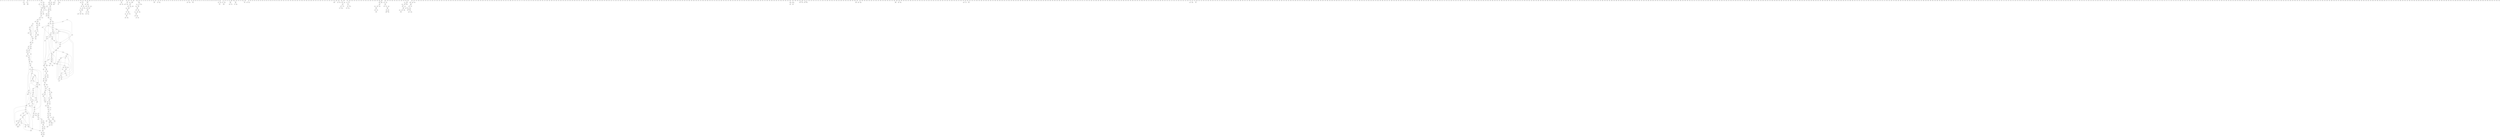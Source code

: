 digraph adj {
graph [k=25]
edge [d=-24]
"0+" [l=494 C=2125]
"0-" [l=494 C=2125]
"1+" [l=53 C=129]
"1-" [l=53 C=129]
"3+" [l=232 C=1201]
"3-" [l=232 C=1201]
"4+" [l=106 C=331]
"4-" [l=106 C=331]
"5+" [l=152 C=656]
"5-" [l=152 C=656]
"6+" [l=598 C=2831]
"6-" [l=598 C=2831]
"7+" [l=27 C=31]
"7-" [l=27 C=31]
"8+" [l=418 C=2431]
"8-" [l=418 C=2431]
"9+" [l=311 C=1298]
"9-" [l=311 C=1298]
"10+" [l=79 C=239]
"10-" [l=79 C=239]
"14+" [l=54 C=116]
"14-" [l=54 C=116]
"17+" [l=261 C=1224]
"17-" [l=261 C=1224]
"18+" [l=249 C=1269]
"18-" [l=249 C=1269]
"19+" [l=456 C=2093]
"19-" [l=456 C=2093]
"20+" [l=199 C=759]
"20-" [l=199 C=759]
"21+" [l=604 C=3042]
"21-" [l=604 C=3042]
"22+" [l=31 C=436]
"22-" [l=31 C=436]
"23+" [l=172 C=756]
"23-" [l=172 C=756]
"24+" [l=41 C=121]
"24-" [l=41 C=121]
"26+" [l=147 C=558]
"26-" [l=147 C=558]
"27+" [l=88 C=333]
"27-" [l=88 C=333]
"28+" [l=88 C=402]
"28-" [l=88 C=402]
"29+" [l=422 C=2154]
"29-" [l=422 C=2154]
"30+" [l=49 C=92]
"30-" [l=49 C=92]
"31+" [l=73 C=259]
"31-" [l=73 C=259]
"32+" [l=231 C=977]
"32-" [l=231 C=977]
"33+" [l=404 C=1863]
"33-" [l=404 C=1863]
"34+" [l=42 C=1011]
"34-" [l=42 C=1011]
"35+" [l=210 C=984]
"35-" [l=210 C=984]
"36+" [l=378 C=1682]
"36-" [l=378 C=1682]
"37+" [l=226 C=1054]
"37-" [l=226 C=1054]
"38+" [l=28 C=28]
"38-" [l=28 C=28]
"39+" [l=105 C=503]
"39-" [l=105 C=503]
"40+" [l=45 C=267]
"40-" [l=45 C=267]
"41+" [l=423 C=2204]
"41-" [l=423 C=2204]
"42+" [l=293 C=907]
"42-" [l=293 C=907]
"43+" [l=175 C=746]
"43-" [l=175 C=746]
"44+" [l=159 C=627]
"44-" [l=159 C=627]
"45+" [l=794 C=3661]
"45-" [l=794 C=3661]
"46+" [l=162 C=563]
"46-" [l=162 C=563]
"47+" [l=1436 C=7491]
"47-" [l=1436 C=7491]
"48+" [l=98 C=440]
"48-" [l=98 C=440]
"49+" [l=71 C=251]
"49-" [l=71 C=251]
"50+" [l=96 C=333]
"50-" [l=96 C=333]
"51+" [l=906 C=4511]
"51-" [l=906 C=4511]
"53+" [l=294 C=1470]
"53-" [l=294 C=1470]
"54+" [l=465 C=2288]
"54-" [l=465 C=2288]
"56+" [l=109 C=605]
"56-" [l=109 C=605]
"57+" [l=43 C=161]
"57-" [l=43 C=161]
"59+" [l=36 C=178]
"59-" [l=36 C=178]
"60+" [l=133 C=654]
"60-" [l=133 C=654]
"61+" [l=69 C=146]
"61-" [l=69 C=146]
"62+" [l=515 C=2554]
"62-" [l=515 C=2554]
"63+" [l=125 C=463]
"63-" [l=125 C=463]
"64+" [l=171 C=745]
"64-" [l=171 C=745]
"67+" [l=60 C=278]
"67-" [l=60 C=278]
"68+" [l=117 C=249]
"68-" [l=117 C=249]
"69+" [l=77 C=454]
"69-" [l=77 C=454]
"70+" [l=99 C=779]
"70-" [l=99 C=779]
"73+" [l=335 C=1536]
"73-" [l=335 C=1536]
"74+" [l=334 C=1567]
"74-" [l=334 C=1567]
"76+" [l=49 C=170]
"76-" [l=49 C=170]
"77+" [l=26 C=192]
"77-" [l=26 C=192]
"78+" [l=73 C=225]
"78-" [l=73 C=225]
"79+" [l=298 C=1188]
"79-" [l=298 C=1188]
"80+" [l=215 C=1182]
"80-" [l=215 C=1182]
"81+" [l=62 C=316]
"81-" [l=62 C=316]
"84+" [l=260 C=1319]
"84-" [l=260 C=1319]
"85+" [l=94 C=815]
"85-" [l=94 C=815]
"86+" [l=681 C=3038]
"86-" [l=681 C=3038]
"89+" [l=202 C=1008]
"89-" [l=202 C=1008]
"90+" [l=313 C=1410]
"90-" [l=313 C=1410]
"91+" [l=46 C=116]
"91-" [l=46 C=116]
"94+" [l=40 C=582]
"94-" [l=40 C=582]
"95+" [l=97 C=397]
"95-" [l=97 C=397]
"96+" [l=46 C=160]
"96-" [l=46 C=160]
"98+" [l=242 C=782]
"98-" [l=242 C=782]
"99+" [l=651 C=3520]
"99-" [l=651 C=3520]
"100+" [l=144 C=553]
"100-" [l=144 C=553]
"101+" [l=232 C=1354]
"101-" [l=232 C=1354]
"102+" [l=1512 C=7252]
"102-" [l=1512 C=7252]
"103+" [l=382 C=2215]
"103-" [l=382 C=2215]
"104+" [l=452 C=2424]
"104-" [l=452 C=2424]
"106+" [l=70 C=205]
"106-" [l=70 C=205]
"108+" [l=441 C=1710]
"108-" [l=441 C=1710]
"109+" [l=193 C=731]
"109-" [l=193 C=731]
"110+" [l=691 C=3176]
"110-" [l=691 C=3176]
"111+" [l=43 C=278]
"111-" [l=43 C=278]
"112+" [l=126 C=1428]
"112-" [l=126 C=1428]
"113+" [l=235 C=830]
"113-" [l=235 C=830]
"114+" [l=297 C=1290]
"114-" [l=297 C=1290]
"115+" [l=404 C=1581]
"115-" [l=404 C=1581]
"116+" [l=131 C=650]
"116-" [l=131 C=650]
"117+" [l=174 C=909]
"117-" [l=174 C=909]
"118+" [l=119 C=606]
"118-" [l=119 C=606]
"121+" [l=858 C=4375]
"121-" [l=858 C=4375]
"122+" [l=695 C=3163]
"122-" [l=695 C=3163]
"123+" [l=77 C=147]
"123-" [l=77 C=147]
"124+" [l=171 C=625]
"124-" [l=171 C=625]
"125+" [l=102 C=739]
"125-" [l=102 C=739]
"126+" [l=132 C=552]
"126-" [l=132 C=552]
"127+" [l=75 C=259]
"127-" [l=75 C=259]
"128+" [l=102 C=542]
"128-" [l=102 C=542]
"129+" [l=521 C=2720]
"129-" [l=521 C=2720]
"130+" [l=62 C=204]
"130-" [l=62 C=204]
"131+" [l=341 C=1655]
"131-" [l=341 C=1655]
"132+" [l=118 C=463]
"132-" [l=118 C=463]
"134+" [l=451 C=2119]
"134-" [l=451 C=2119]
"135+" [l=442 C=3285]
"135-" [l=442 C=3285]
"137+" [l=334 C=1381]
"137-" [l=334 C=1381]
"138+" [l=348 C=1737]
"138-" [l=348 C=1737]
"140+" [l=70 C=195]
"140-" [l=70 C=195]
"141+" [l=407 C=2085]
"141-" [l=407 C=2085]
"142+" [l=702 C=2756]
"142-" [l=702 C=2756]
"143+" [l=267 C=1150]
"143-" [l=267 C=1150]
"144+" [l=113 C=370]
"144-" [l=113 C=370]
"145+" [l=309 C=1809]
"145-" [l=309 C=1809]
"146+" [l=55 C=103]
"146-" [l=55 C=103]
"148+" [l=494 C=2214]
"148-" [l=494 C=2214]
"149+" [l=59 C=128]
"149-" [l=59 C=128]
"150+" [l=129 C=547]
"150-" [l=129 C=547]
"155+" [l=845 C=3874]
"155-" [l=845 C=3874]
"156+" [l=282 C=1299]
"156-" [l=282 C=1299]
"157+" [l=72 C=193]
"157-" [l=72 C=193]
"158+" [l=40 C=183]
"158-" [l=40 C=183]
"159+" [l=318 C=1318]
"159-" [l=318 C=1318]
"160+" [l=460 C=2275]
"160-" [l=460 C=2275]
"161+" [l=183 C=902]
"161-" [l=183 C=902]
"162+" [l=436 C=1950]
"162-" [l=436 C=1950]
"163+" [l=65 C=169]
"163-" [l=65 C=169]
"164+" [l=78 C=181]
"164-" [l=78 C=181]
"165+" [l=49 C=57]
"165-" [l=49 C=57]
"166+" [l=39 C=161]
"166-" [l=39 C=161]
"167+" [l=178 C=612]
"167-" [l=178 C=612]
"168+" [l=116 C=412]
"168-" [l=116 C=412]
"173+" [l=553 C=2517]
"173-" [l=553 C=2517]
"177+" [l=663 C=3248]
"177-" [l=663 C=3248]
"178+" [l=84 C=260]
"178-" [l=84 C=260]
"179+" [l=70 C=213]
"179-" [l=70 C=213]
"180+" [l=53 C=131]
"180-" [l=53 C=131]
"181+" [l=60 C=261]
"181-" [l=60 C=261]
"182+" [l=405 C=1724]
"182-" [l=405 C=1724]
"183+" [l=74 C=134]
"183-" [l=74 C=134]
"184+" [l=50 C=124]
"184-" [l=50 C=124]
"185+" [l=1919 C=10785]
"185-" [l=1919 C=10785]
"186+" [l=37 C=300]
"186-" [l=37 C=300]
"187+" [l=2214 C=11261]
"187-" [l=2214 C=11261]
"188+" [l=359 C=1565]
"188-" [l=359 C=1565]
"190+" [l=428 C=1931]
"190-" [l=428 C=1931]
"192+" [l=445 C=2033]
"192-" [l=445 C=2033]
"193+" [l=96 C=204]
"193-" [l=96 C=204]
"194+" [l=457 C=1912]
"194-" [l=457 C=1912]
"195+" [l=535 C=2531]
"195-" [l=535 C=2531]
"196+" [l=292 C=1160]
"196-" [l=292 C=1160]
"197+" [l=415 C=1998]
"197-" [l=415 C=1998]
"198+" [l=195 C=601]
"198-" [l=195 C=601]
"199+" [l=121 C=490]
"199-" [l=121 C=490]
"200+" [l=102 C=364]
"200-" [l=102 C=364]
"202+" [l=56 C=151]
"202-" [l=56 C=151]
"203+" [l=137 C=623]
"203-" [l=137 C=623]
"204+" [l=324 C=1633]
"204-" [l=324 C=1633]
"205+" [l=87 C=274]
"205-" [l=87 C=274]
"206+" [l=49 C=285]
"206-" [l=49 C=285]
"208+" [l=113 C=535]
"208-" [l=113 C=535]
"209+" [l=83 C=295]
"209-" [l=83 C=295]
"210+" [l=29 C=118]
"210-" [l=29 C=118]
"211+" [l=92 C=290]
"211-" [l=92 C=290]
"213+" [l=426 C=1849]
"213-" [l=426 C=1849]
"214+" [l=118 C=328]
"214-" [l=118 C=328]
"215+" [l=103 C=273]
"215-" [l=103 C=273]
"216+" [l=388 C=1902]
"216-" [l=388 C=1902]
"217+" [l=111 C=485]
"217-" [l=111 C=485]
"218+" [l=298 C=1308]
"218-" [l=298 C=1308]
"220+" [l=740 C=4482]
"220-" [l=740 C=4482]
"221+" [l=395 C=1633]
"221-" [l=395 C=1633]
"222+" [l=208 C=795]
"222-" [l=208 C=795]
"223+" [l=300 C=1557]
"223-" [l=300 C=1557]
"224+" [l=193 C=903]
"224-" [l=193 C=903]
"225+" [l=159 C=476]
"225-" [l=159 C=476]
"226+" [l=53 C=155]
"226-" [l=53 C=155]
"228+" [l=199 C=761]
"228-" [l=199 C=761]
"229+" [l=174 C=958]
"229-" [l=174 C=958]
"230+" [l=322 C=1849]
"230-" [l=322 C=1849]
"232+" [l=305 C=1477]
"232-" [l=305 C=1477]
"233+" [l=51 C=114]
"233-" [l=51 C=114]
"234+" [l=39 C=119]
"234-" [l=39 C=119]
"235+" [l=150 C=507]
"235-" [l=150 C=507]
"236+" [l=407 C=1617]
"236-" [l=407 C=1617]
"237+" [l=403 C=1891]
"237-" [l=403 C=1891]
"238+" [l=260 C=1230]
"238-" [l=260 C=1230]
"239+" [l=219 C=949]
"239-" [l=219 C=949]
"241+" [l=54 C=93]
"241-" [l=54 C=93]
"242+" [l=204 C=1119]
"242-" [l=204 C=1119]
"243+" [l=128 C=510]
"243-" [l=128 C=510]
"244+" [l=300 C=1438]
"244-" [l=300 C=1438]
"245+" [l=76 C=166]
"245-" [l=76 C=166]
"246+" [l=32 C=101]
"246-" [l=32 C=101]
"248+" [l=47 C=377]
"248-" [l=47 C=377]
"249+" [l=423 C=1626]
"249-" [l=423 C=1626]
"250+" [l=58 C=357]
"250-" [l=58 C=357]
"251+" [l=70 C=198]
"251-" [l=70 C=198]
"252+" [l=446 C=2210]
"252-" [l=446 C=2210]
"253+" [l=255 C=1006]
"253-" [l=255 C=1006]
"254+" [l=1516 C=7994]
"254-" [l=1516 C=7994]
"255+" [l=49 C=156]
"255-" [l=49 C=156]
"256+" [l=163 C=693]
"256-" [l=163 C=693]
"257+" [l=163 C=537]
"257-" [l=163 C=537]
"259+" [l=1111 C=5486]
"259-" [l=1111 C=5486]
"260+" [l=166 C=748]
"260-" [l=166 C=748]
"261+" [l=151 C=658]
"261-" [l=151 C=658]
"262+" [l=204 C=991]
"262-" [l=204 C=991]
"263+" [l=230 C=1052]
"263-" [l=230 C=1052]
"264+" [l=72 C=242]
"264-" [l=72 C=242]
"265+" [l=44 C=59]
"265-" [l=44 C=59]
"267+" [l=112 C=400]
"267-" [l=112 C=400]
"268+" [l=315 C=1758]
"268-" [l=315 C=1758]
"269+" [l=83 C=208]
"269-" [l=83 C=208]
"270+" [l=125 C=374]
"270-" [l=125 C=374]
"271+" [l=219 C=930]
"271-" [l=219 C=930]
"272+" [l=88 C=570]
"272-" [l=88 C=570]
"273+" [l=142 C=642]
"273-" [l=142 C=642]
"274+" [l=189 C=690]
"274-" [l=189 C=690]
"275+" [l=62 C=164]
"275-" [l=62 C=164]
"276+" [l=114 C=414]
"276-" [l=114 C=414]
"277+" [l=244 C=1360]
"277-" [l=244 C=1360]
"278+" [l=95 C=270]
"278-" [l=95 C=270]
"279+" [l=55 C=79]
"279-" [l=55 C=79]
"280+" [l=169 C=784]
"280-" [l=169 C=784]
"281+" [l=493 C=2223]
"281-" [l=493 C=2223]
"282+" [l=444 C=2342]
"282-" [l=444 C=2342]
"283+" [l=302 C=1220]
"283-" [l=302 C=1220]
"284+" [l=827 C=4648]
"284-" [l=827 C=4648]
"285+" [l=435 C=1830]
"285-" [l=435 C=1830]
"286+" [l=50 C=700]
"286-" [l=50 C=700]
"288+" [l=54 C=120]
"288-" [l=54 C=120]
"289+" [l=71 C=157]
"289-" [l=71 C=157]
"290+" [l=305 C=1275]
"290-" [l=305 C=1275]
"291+" [l=70 C=264]
"291-" [l=70 C=264]
"292+" [l=218 C=1165]
"292-" [l=218 C=1165]
"293+" [l=37 C=176]
"293-" [l=37 C=176]
"294+" [l=112 C=501]
"294-" [l=112 C=501]
"295+" [l=51 C=179]
"295-" [l=51 C=179]
"296+" [l=393 C=1502]
"296-" [l=393 C=1502]
"297+" [l=68 C=156]
"297-" [l=68 C=156]
"298+" [l=281 C=1186]
"298-" [l=281 C=1186]
"299+" [l=133 C=346]
"299-" [l=133 C=346]
"300+" [l=49 C=154]
"300-" [l=49 C=154]
"301+" [l=428 C=2046]
"301-" [l=428 C=2046]
"302+" [l=999 C=5187]
"302-" [l=999 C=5187]
"303+" [l=49 C=70]
"303-" [l=49 C=70]
"304+" [l=169 C=551]
"304-" [l=169 C=551]
"307+" [l=71 C=214]
"307-" [l=71 C=214]
"308+" [l=323 C=1357]
"308-" [l=323 C=1357]
"309+" [l=27 C=60]
"309-" [l=27 C=60]
"310+" [l=122 C=449]
"310-" [l=122 C=449]
"311+" [l=42 C=744]
"311-" [l=42 C=744]
"312+" [l=471 C=2715]
"312-" [l=471 C=2715]
"313+" [l=224 C=935]
"313-" [l=224 C=935]
"314+" [l=84 C=230]
"314-" [l=84 C=230]
"315+" [l=385 C=1828]
"315-" [l=385 C=1828]
"316+" [l=633 C=3385]
"316-" [l=633 C=3385]
"317+" [l=81 C=303]
"317-" [l=81 C=303]
"319+" [l=112 C=288]
"319-" [l=112 C=288]
"320+" [l=414 C=1998]
"320-" [l=414 C=1998]
"321+" [l=382 C=1620]
"321-" [l=382 C=1620]
"323+" [l=48 C=130]
"323-" [l=48 C=130]
"324+" [l=816 C=3994]
"324-" [l=816 C=3994]
"325+" [l=65 C=195]
"325-" [l=65 C=195]
"327+" [l=137 C=647]
"327-" [l=137 C=647]
"328+" [l=135 C=527]
"328-" [l=135 C=527]
"329+" [l=143 C=551]
"329-" [l=143 C=551]
"330+" [l=1386 C=7582]
"330-" [l=1386 C=7582]
"331+" [l=87 C=356]
"331-" [l=87 C=356]
"332+" [l=76 C=204]
"332-" [l=76 C=204]
"333+" [l=150 C=814]
"333-" [l=150 C=814]
"335+" [l=362 C=2005]
"335-" [l=362 C=2005]
"337+" [l=49 C=162]
"337-" [l=49 C=162]
"338+" [l=58 C=182]
"338-" [l=58 C=182]
"339+" [l=365 C=1583]
"339-" [l=365 C=1583]
"340+" [l=35 C=112]
"340-" [l=35 C=112]
"341+" [l=159 C=657]
"341-" [l=159 C=657]
"342+" [l=84 C=295]
"342-" [l=84 C=295]
"343+" [l=195 C=599]
"343-" [l=195 C=599]
"344+" [l=51 C=179]
"344-" [l=51 C=179]
"345+" [l=221 C=1145]
"345-" [l=221 C=1145]
"346+" [l=321 C=1356]
"346-" [l=321 C=1356]
"347+" [l=97 C=204]
"347-" [l=97 C=204]
"348+" [l=309 C=1431]
"348-" [l=309 C=1431]
"350+" [l=260 C=1409]
"350-" [l=260 C=1409]
"352+" [l=249 C=1240]
"352-" [l=249 C=1240]
"353+" [l=905 C=4635]
"353-" [l=905 C=4635]
"355+" [l=303 C=1690]
"355-" [l=303 C=1690]
"356+" [l=49 C=101]
"356-" [l=49 C=101]
"357+" [l=56 C=171]
"357-" [l=56 C=171]
"358+" [l=540 C=2321]
"358-" [l=540 C=2321]
"359+" [l=447 C=2158]
"359-" [l=447 C=2158]
"360+" [l=296 C=1092]
"360-" [l=296 C=1092]
"362+" [l=52 C=282]
"362-" [l=52 C=282]
"363+" [l=958 C=4920]
"363-" [l=958 C=4920]
"364+" [l=216 C=946]
"364-" [l=216 C=946]
"366+" [l=25 C=57]
"366-" [l=25 C=57]
"367+" [l=27 C=54]
"367-" [l=27 C=54]
"368+" [l=1486 C=7216]
"368-" [l=1486 C=7216]
"369+" [l=26 C=18]
"369-" [l=26 C=18]
"370+" [l=67 C=384]
"370-" [l=67 C=384]
"371+" [l=60 C=132]
"371-" [l=60 C=132]
"372+" [l=535 C=3010]
"372-" [l=535 C=3010]
"373+" [l=138 C=573]
"373-" [l=138 C=573]
"374+" [l=100 C=441]
"374-" [l=100 C=441]
"375+" [l=215 C=1241]
"375-" [l=215 C=1241]
"376+" [l=53 C=231]
"376-" [l=53 C=231]
"377+" [l=357 C=1272]
"377-" [l=357 C=1272]
"378+" [l=331 C=1481]
"378-" [l=331 C=1481]
"379+" [l=30 C=53]
"379-" [l=30 C=53]
"380+" [l=131 C=547]
"380-" [l=131 C=547]
"381+" [l=226 C=1013]
"381-" [l=226 C=1013]
"382+" [l=237 C=935]
"382-" [l=237 C=935]
"383+" [l=251 C=1354]
"383-" [l=251 C=1354]
"384+" [l=193 C=688]
"384-" [l=193 C=688]
"385+" [l=34 C=293]
"385-" [l=34 C=293]
"387+" [l=55 C=97]
"387-" [l=55 C=97]
"388+" [l=55 C=229]
"388-" [l=55 C=229]
"389+" [l=42 C=481]
"389-" [l=42 C=481]
"390+" [l=81 C=147]
"390-" [l=81 C=147]
"391+" [l=119 C=534]
"391-" [l=119 C=534]
"392+" [l=351 C=1647]
"392-" [l=351 C=1647]
"393+" [l=295 C=1548]
"393-" [l=295 C=1548]
"394+" [l=79 C=311]
"394-" [l=79 C=311]
"395+" [l=183 C=1008]
"395-" [l=183 C=1008]
"396+" [l=27 C=31]
"396-" [l=27 C=31]
"397+" [l=250 C=797]
"397-" [l=250 C=797]
"398+" [l=141 C=934]
"398-" [l=141 C=934]
"399+" [l=612 C=3439]
"399-" [l=612 C=3439]
"400+" [l=92 C=783]
"400-" [l=92 C=783]
"401+" [l=365 C=2154]
"401-" [l=365 C=2154]
"402+" [l=1636 C=8646]
"402-" [l=1636 C=8646]
"403+" [l=25 C=25]
"403-" [l=25 C=25]
"405+" [l=203 C=944]
"405-" [l=203 C=944]
"407+" [l=33 C=195]
"407-" [l=33 C=195]
"408+" [l=64 C=399]
"408-" [l=64 C=399]
"409+" [l=58 C=185]
"409-" [l=58 C=185]
"410+" [l=585 C=2740]
"410-" [l=585 C=2740]
"411+" [l=230 C=1081]
"411-" [l=230 C=1081]
"412+" [l=310 C=1555]
"412-" [l=310 C=1555]
"413+" [l=499 C=2795]
"413-" [l=499 C=2795]
"414+" [l=268 C=1150]
"414-" [l=268 C=1150]
"415+" [l=79 C=348]
"415-" [l=79 C=348]
"416+" [l=292 C=1061]
"416-" [l=292 C=1061]
"417+" [l=120 C=489]
"417-" [l=120 C=489]
"418+" [l=46 C=304]
"418-" [l=46 C=304]
"419+" [l=49 C=291]
"419-" [l=49 C=291]
"420+" [l=82 C=318]
"420-" [l=82 C=318]
"421+" [l=446 C=2377]
"421-" [l=446 C=2377]
"422+" [l=209 C=687]
"422-" [l=209 C=687]
"423+" [l=95 C=420]
"423-" [l=95 C=420]
"424+" [l=380 C=1918]
"424-" [l=380 C=1918]
"425+" [l=123 C=513]
"425-" [l=123 C=513]
"426+" [l=27 C=71]
"426-" [l=27 C=71]
"427+" [l=301 C=1243]
"427-" [l=301 C=1243]
"428+" [l=529 C=2382]
"428-" [l=529 C=2382]
"429+" [l=301 C=1505]
"429-" [l=301 C=1505]
"430+" [l=41 C=218]
"430-" [l=41 C=218]
"431+" [l=58 C=183]
"431-" [l=58 C=183]
"432+" [l=189 C=936]
"432-" [l=189 C=936]
"433+" [l=98 C=318]
"433-" [l=98 C=318]
"434+" [l=456 C=2135]
"434-" [l=456 C=2135]
"435+" [l=180 C=895]
"435-" [l=180 C=895]
"436+" [l=217 C=882]
"436-" [l=217 C=882]
"437+" [l=1291 C=7139]
"437-" [l=1291 C=7139]
"438+" [l=221 C=1021]
"438-" [l=221 C=1021]
"439+" [l=55 C=171]
"439-" [l=55 C=171]
"440+" [l=104 C=405]
"440-" [l=104 C=405]
"442+" [l=176 C=1051]
"442-" [l=176 C=1051]
"443+" [l=404 C=2278]
"443-" [l=404 C=2278]
"444+" [l=127 C=563]
"444-" [l=127 C=563]
"445+" [l=1108 C=5559]
"445-" [l=1108 C=5559]
"446+" [l=118 C=567]
"446-" [l=118 C=567]
"448+" [l=51 C=133]
"448-" [l=51 C=133]
"449+" [l=66 C=178]
"449-" [l=66 C=178]
"450+" [l=76 C=234]
"450-" [l=76 C=234]
"451+" [l=35 C=147]
"451-" [l=35 C=147]
"453+" [l=71 C=229]
"453-" [l=71 C=229]
"454+" [l=336 C=1581]
"454-" [l=336 C=1581]
"455+" [l=124 C=362]
"455-" [l=124 C=362]
"456+" [l=904 C=5274]
"456-" [l=904 C=5274]
"457+" [l=113 C=421]
"457-" [l=113 C=421]
"459+" [l=211 C=706]
"459-" [l=211 C=706]
"460+" [l=453 C=2251]
"460-" [l=453 C=2251]
"462+" [l=84 C=299]
"462-" [l=84 C=299]
"463+" [l=802 C=4336]
"463-" [l=802 C=4336]
"464+" [l=84 C=245]
"464-" [l=84 C=245]
"465+" [l=376 C=1658]
"465-" [l=376 C=1658]
"466+" [l=55 C=115]
"466-" [l=55 C=115]
"467+" [l=383 C=1740]
"467-" [l=383 C=1740]
"468+" [l=127 C=435]
"468-" [l=127 C=435]
"469+" [l=280 C=1226]
"469-" [l=280 C=1226]
"470+" [l=66 C=119]
"470-" [l=66 C=119]
"471+" [l=144 C=653]
"471-" [l=144 C=653]
"475+" [l=145 C=594]
"475-" [l=145 C=594]
"477+" [l=105 C=309]
"477-" [l=105 C=309]
"478+" [l=25 C=8]
"478-" [l=25 C=8]
"479+" [l=963 C=5017]
"479-" [l=963 C=5017]
"480+" [l=66 C=154]
"480-" [l=66 C=154]
"481+" [l=170 C=781]
"481-" [l=170 C=781]
"482+" [l=30 C=63]
"482-" [l=30 C=63]
"483+" [l=145 C=598]
"483-" [l=145 C=598]
"484+" [l=306 C=1496]
"484-" [l=306 C=1496]
"485+" [l=221 C=1055]
"485-" [l=221 C=1055]
"486+" [l=1781 C=9183]
"486-" [l=1781 C=9183]
"487+" [l=115 C=351]
"487-" [l=115 C=351]
"488+" [l=59 C=193]
"488-" [l=59 C=193]
"489+" [l=58 C=271]
"489-" [l=58 C=271]
"490+" [l=55 C=109]
"490-" [l=55 C=109]
"491+" [l=49 C=131]
"491-" [l=49 C=131]
"492+" [l=194 C=1100]
"492-" [l=194 C=1100]
"493+" [l=949 C=4615]
"493-" [l=949 C=4615]
"494+" [l=107 C=303]
"494-" [l=107 C=303]
"495+" [l=338 C=1539]
"495-" [l=338 C=1539]
"498+" [l=275 C=1083]
"498-" [l=275 C=1083]
"499+" [l=283 C=1214]
"499-" [l=283 C=1214]
"500+" [l=49 C=143]
"500-" [l=49 C=143]
"501+" [l=69 C=266]
"501-" [l=69 C=266]
"502+" [l=183 C=773]
"502-" [l=183 C=773]
"503+" [l=25 C=8]
"503-" [l=25 C=8]
"504+" [l=374 C=1850]
"504-" [l=374 C=1850]
"505+" [l=227 C=789]
"505-" [l=227 C=789]
"506+" [l=224 C=992]
"506-" [l=224 C=992]
"507+" [l=196 C=1678]
"507-" [l=196 C=1678]
"508+" [l=184 C=1499]
"508-" [l=184 C=1499]
"511+" [l=86 C=285]
"511-" [l=86 C=285]
"512+" [l=242 C=900]
"512-" [l=242 C=900]
"513+" [l=533 C=2892]
"513-" [l=533 C=2892]
"514+" [l=528 C=2497]
"514-" [l=528 C=2497]
"515+" [l=172 C=1203]
"515-" [l=172 C=1203]
"516+" [l=54 C=120]
"516-" [l=54 C=120]
"517+" [l=708 C=3659]
"517-" [l=708 C=3659]
"518+" [l=34 C=199]
"518-" [l=34 C=199]
"519+" [l=423 C=2107]
"519-" [l=423 C=2107]
"520+" [l=46 C=102]
"520-" [l=46 C=102]
"522+" [l=48 C=184]
"522-" [l=48 C=184]
"523+" [l=26 C=115]
"523-" [l=26 C=115]
"524+" [l=304 C=1080]
"524-" [l=304 C=1080]
"525+" [l=363 C=1917]
"525-" [l=363 C=1917]
"526+" [l=75 C=263]
"526-" [l=75 C=263]
"528+" [l=241 C=755]
"528-" [l=241 C=755]
"529+" [l=396 C=1938]
"529-" [l=396 C=1938]
"530+" [l=798 C=3409]
"530-" [l=798 C=3409]
"531+" [l=254 C=1132]
"531-" [l=254 C=1132]
"532+" [l=27 C=20]
"532-" [l=27 C=20]
"533+" [l=283 C=1095]
"533-" [l=283 C=1095]
"534+" [l=247 C=1171]
"534-" [l=247 C=1171]
"535+" [l=171 C=503]
"535-" [l=171 C=503]
"536+" [l=31 C=157]
"536-" [l=31 C=157]
"537+" [l=98 C=407]
"537-" [l=98 C=407]
"538+" [l=67 C=192]
"538-" [l=67 C=192]
"539+" [l=36 C=959]
"539-" [l=36 C=959]
"540+" [l=127 C=597]
"540-" [l=127 C=597]
"541+" [l=519 C=2578]
"541-" [l=519 C=2578]
"543+" [l=398 C=1817]
"543-" [l=398 C=1817]
"544+" [l=72 C=171]
"544-" [l=72 C=171]
"545+" [l=97 C=350]
"545-" [l=97 C=350]
"547+" [l=57 C=121]
"547-" [l=57 C=121]
"548+" [l=63 C=229]
"548-" [l=63 C=229]
"549+" [l=332 C=1441]
"549-" [l=332 C=1441]
"550+" [l=61 C=368]
"550-" [l=61 C=368]
"551+" [l=125 C=414]
"551-" [l=125 C=414]
"552+" [l=240 C=1119]
"552-" [l=240 C=1119]
"553+" [l=313 C=1659]
"553-" [l=313 C=1659]
"554+" [l=339 C=1621]
"554-" [l=339 C=1621]
"555+" [l=1110 C=6062]
"555-" [l=1110 C=6062]
"558+" [l=266 C=1374]
"558-" [l=266 C=1374]
"559+" [l=69 C=195]
"559-" [l=69 C=195]
"560+" [l=35 C=183]
"560-" [l=35 C=183]
"561+" [l=157 C=664]
"561-" [l=157 C=664]
"562+" [l=69 C=688]
"562-" [l=69 C=688]
"563+" [l=62 C=307]
"563-" [l=62 C=307]
"564+" [l=48 C=150]
"564-" [l=48 C=150]
"566+" [l=227 C=1002]
"566-" [l=227 C=1002]
"567+" [l=211 C=1052]
"567-" [l=211 C=1052]
"568+" [l=536 C=2891]
"568-" [l=536 C=2891]
"569+" [l=244 C=1344]
"569-" [l=244 C=1344]
"570+" [l=387 C=1625]
"570-" [l=387 C=1625]
"571+" [l=251 C=1015]
"571-" [l=251 C=1015]
"572+" [l=227 C=790]
"572-" [l=227 C=790]
"573+" [l=32 C=139]
"573-" [l=32 C=139]
"574+" [l=133 C=470]
"574-" [l=133 C=470]
"575+" [l=668 C=3651]
"575-" [l=668 C=3651]
"576+" [l=55 C=177]
"576-" [l=55 C=177]
"577+" [l=141 C=490]
"577-" [l=141 C=490]
"578+" [l=131 C=584]
"578-" [l=131 C=584]
"579+" [l=58 C=163]
"579-" [l=58 C=163]
"580+" [l=286 C=1189]
"580-" [l=286 C=1189]
"581+" [l=71 C=165]
"581-" [l=71 C=165]
"582+" [l=497 C=1824]
"582-" [l=497 C=1824]
"583+" [l=295 C=1345]
"583-" [l=295 C=1345]
"585+" [l=246 C=1101]
"585-" [l=246 C=1101]
"586+" [l=50 C=86]
"586-" [l=50 C=86]
"587+" [l=179 C=751]
"587-" [l=179 C=751]
"588+" [l=149 C=715]
"588-" [l=149 C=715]
"589+" [l=208 C=1437]
"589-" [l=208 C=1437]
"590+" [l=219 C=940]
"590-" [l=219 C=940]
"591+" [l=293 C=1431]
"591-" [l=293 C=1431]
"592+" [l=585 C=2577]
"592-" [l=585 C=2577]
"593+" [l=482 C=2132]
"593-" [l=482 C=2132]
"594+" [l=158 C=571]
"594-" [l=158 C=571]
"595+" [l=1323 C=7449]
"595-" [l=1323 C=7449]
"596+" [l=532 C=2678]
"596-" [l=532 C=2678]
"597+" [l=452 C=2663]
"597-" [l=452 C=2663]
"598+" [l=655 C=2847]
"598-" [l=655 C=2847]
"599+" [l=75 C=253]
"599-" [l=75 C=253]
"602+" [l=489 C=2129]
"602-" [l=489 C=2129]
"603+" [l=119 C=519]
"603-" [l=119 C=519]
"604+" [l=80 C=236]
"604-" [l=80 C=236]
"605+" [l=469 C=2155]
"605-" [l=469 C=2155]
"606+" [l=328 C=1811]
"606-" [l=328 C=1811]
"607+" [l=39 C=401]
"607-" [l=39 C=401]
"608+" [l=49 C=114]
"608-" [l=49 C=114]
"609+" [l=674 C=3359]
"609-" [l=674 C=3359]
"610+" [l=157 C=441]
"610-" [l=157 C=441]
"611+" [l=61 C=176]
"611-" [l=61 C=176]
"612+" [l=601 C=2827]
"612-" [l=601 C=2827]
"614+" [l=195 C=842]
"614-" [l=195 C=842]
"615+" [l=956 C=5776]
"615-" [l=956 C=5776]
"616+" [l=341 C=1506]
"616-" [l=341 C=1506]
"617+" [l=49 C=163]
"617-" [l=49 C=163]
"618+" [l=346 C=1977]
"618-" [l=346 C=1977]
"620+" [l=728 C=3386]
"620-" [l=728 C=3386]
"622+" [l=62 C=184]
"622-" [l=62 C=184]
"623+" [l=62 C=269]
"623-" [l=62 C=269]
"624+" [l=396 C=1599]
"624-" [l=396 C=1599]
"625+" [l=183 C=896]
"625-" [l=183 C=896]
"626+" [l=98 C=325]
"626-" [l=98 C=325]
"627+" [l=131 C=493]
"627-" [l=131 C=493]
"628+" [l=755 C=3957]
"628-" [l=755 C=3957]
"629+" [l=199 C=880]
"629-" [l=199 C=880]
"630+" [l=56 C=384]
"630-" [l=56 C=384]
"631+" [l=162 C=748]
"631-" [l=162 C=748]
"632+" [l=63 C=422]
"632-" [l=63 C=422]
"633+" [l=33 C=53]
"633-" [l=33 C=53]
"634+" [l=166 C=783]
"634-" [l=166 C=783]
"635+" [l=60 C=114]
"635-" [l=60 C=114]
"636+" [l=168 C=711]
"636-" [l=168 C=711]
"637+" [l=73 C=178]
"637-" [l=73 C=178]
"638+" [l=129 C=600]
"638-" [l=129 C=600]
"639+" [l=129 C=304]
"639-" [l=129 C=304]
"640+" [l=562 C=2667]
"640-" [l=562 C=2667]
"642+" [l=533 C=3822]
"642-" [l=533 C=3822]
"643+" [l=499 C=2183]
"643-" [l=499 C=2183]
"645+" [l=352 C=1727]
"645-" [l=352 C=1727]
"648+" [l=109 C=305]
"648-" [l=109 C=305]
"649+" [l=232 C=955]
"649-" [l=232 C=955]
"650+" [l=231 C=967]
"650-" [l=231 C=967]
"651+" [l=83 C=244]
"651-" [l=83 C=244]
"652+" [l=79 C=226]
"652-" [l=79 C=226]
"653+" [l=116 C=535]
"653-" [l=116 C=535]
"654+" [l=225 C=1040]
"654-" [l=225 C=1040]
"655+" [l=204 C=985]
"655-" [l=204 C=985]
"656+" [l=131 C=425]
"656-" [l=131 C=425]
"657+" [l=187 C=744]
"657-" [l=187 C=744]
"658+" [l=662 C=3444]
"658-" [l=662 C=3444]
"660+" [l=194 C=795]
"660-" [l=194 C=795]
"661+" [l=186 C=666]
"661-" [l=186 C=666]
"662+" [l=68 C=232]
"662-" [l=68 C=232]
"663+" [l=67 C=658]
"663-" [l=67 C=658]
"664+" [l=54 C=130]
"664-" [l=54 C=130]
"665+" [l=519 C=2764]
"665-" [l=519 C=2764]
"666+" [l=334 C=1697]
"666-" [l=334 C=1697]
"667+" [l=171 C=682]
"667-" [l=171 C=682]
"668+" [l=84 C=221]
"668-" [l=84 C=221]
"669+" [l=140 C=546]
"669-" [l=140 C=546]
"670+" [l=1436 C=8791]
"670-" [l=1436 C=8791]
"671+" [l=396 C=1757]
"671-" [l=396 C=1757]
"672+" [l=594 C=2700]
"672-" [l=594 C=2700]
"673+" [l=39 C=456]
"673-" [l=39 C=456]
"674+" [l=241 C=972]
"674-" [l=241 C=972]
"675+" [l=186 C=946]
"675-" [l=186 C=946]
"676+" [l=130 C=334]
"676-" [l=130 C=334]
"677+" [l=259 C=1056]
"677-" [l=259 C=1056]
"678+" [l=174 C=829]
"678-" [l=174 C=829]
"679+" [l=2260 C=11120]
"679-" [l=2260 C=11120]
"680+" [l=187 C=702]
"680-" [l=187 C=702]
"681+" [l=1315 C=6557]
"681-" [l=1315 C=6557]
"682+" [l=59 C=161]
"682-" [l=59 C=161]
"683+" [l=70 C=284]
"683-" [l=70 C=284]
"684+" [l=388 C=1600]
"684-" [l=388 C=1600]
"685+" [l=170 C=603]
"685-" [l=170 C=603]
"687+" [l=128 C=429]
"687-" [l=128 C=429]
"688+" [l=763 C=4011]
"688-" [l=763 C=4011]
"689+" [l=25 C=14]
"689-" [l=25 C=14]
"690+" [l=156 C=620]
"690-" [l=156 C=620]
"691+" [l=589 C=2398]
"691-" [l=589 C=2398]
"692+" [l=74 C=285]
"692-" [l=74 C=285]
"693+" [l=284 C=1372]
"693-" [l=284 C=1372]
"695+" [l=868 C=3401]
"695-" [l=868 C=3401]
"697+" [l=976 C=4653]
"697-" [l=976 C=4653]
"698+" [l=324 C=1273]
"698-" [l=324 C=1273]
"699+" [l=422 C=2777]
"699-" [l=422 C=2777]
"700+" [l=43 C=318]
"700-" [l=43 C=318]
"701+" [l=740 C=3931]
"701-" [l=740 C=3931]
"703+" [l=145 C=409]
"703-" [l=145 C=409]
"704+" [l=118 C=586]
"704-" [l=118 C=586]
"705+" [l=88 C=494]
"705-" [l=88 C=494]
"706+" [l=58 C=139]
"706-" [l=58 C=139]
"707+" [l=471 C=2375]
"707-" [l=471 C=2375]
"708+" [l=981 C=4807]
"708-" [l=981 C=4807]
"709+" [l=799 C=4247]
"709-" [l=799 C=4247]
"710+" [l=69 C=397]
"710-" [l=69 C=397]
"711+" [l=64 C=214]
"711-" [l=64 C=214]
"712+" [l=58 C=199]
"712-" [l=58 C=199]
"714+" [l=49 C=131]
"714-" [l=49 C=131]
"715+" [l=260 C=1034]
"715-" [l=260 C=1034]
"716+" [l=197 C=1290]
"716-" [l=197 C=1290]
"718+" [l=72 C=233]
"718-" [l=72 C=233]
"719+" [l=153 C=628]
"719-" [l=153 C=628]
"720+" [l=269 C=1336]
"720-" [l=269 C=1336]
"722+" [l=989 C=4836]
"722-" [l=989 C=4836]
"723+" [l=478 C=2331]
"723-" [l=478 C=2331]
"724+" [l=149 C=567]
"724-" [l=149 C=567]
"725+" [l=34 C=173]
"725-" [l=34 C=173]
"727+" [l=40 C=69]
"727-" [l=40 C=69]
"728+" [l=103 C=366]
"728-" [l=103 C=366]
"729+" [l=122 C=455]
"729-" [l=122 C=455]
"731+" [l=619 C=2977]
"731-" [l=619 C=2977]
"732+" [l=46 C=515]
"732-" [l=46 C=515]
"733+" [l=139 C=452]
"733-" [l=139 C=452]
"734+" [l=359 C=1282]
"734-" [l=359 C=1282]
"735+" [l=28 C=31]
"735-" [l=28 C=31]
"736+" [l=192 C=880]
"736-" [l=192 C=880]
"737+" [l=139 C=489]
"737-" [l=139 C=489]
"738+" [l=692 C=3447]
"738-" [l=692 C=3447]
"739+" [l=201 C=831]
"739-" [l=201 C=831]
"740+" [l=50 C=115]
"740-" [l=50 C=115]
"742+" [l=1004 C=5790]
"742-" [l=1004 C=5790]
"743+" [l=275 C=1257]
"743-" [l=275 C=1257]
"744+" [l=109 C=925]
"744-" [l=109 C=925]
"745+" [l=952 C=5647]
"745-" [l=952 C=5647]
"746+" [l=305 C=1364]
"746-" [l=305 C=1364]
"747+" [l=957 C=4726]
"747-" [l=957 C=4726]
"749+" [l=97 C=279]
"749-" [l=97 C=279]
"750+" [l=127 C=665]
"750-" [l=127 C=665]
"751+" [l=513 C=2480]
"751-" [l=513 C=2480]
"752+" [l=382 C=1783]
"752-" [l=382 C=1783]
"753+" [l=599 C=3088]
"753-" [l=599 C=3088]
"754+" [l=484 C=2197]
"754-" [l=484 C=2197]
"755+" [l=194 C=849]
"755-" [l=194 C=849]
"756+" [l=85 C=151]
"756-" [l=85 C=151]
"757+" [l=156 C=433]
"757-" [l=156 C=433]
"759+" [l=160 C=778]
"759-" [l=160 C=778]
"761+" [l=56 C=138]
"761-" [l=56 C=138]
"762+" [l=1139 C=6073]
"762-" [l=1139 C=6073]
"763+" [l=290 C=1256]
"763-" [l=290 C=1256]
"764+" [l=88 C=315]
"764-" [l=88 C=315]
"765+" [l=250 C=1017]
"765-" [l=250 C=1017]
"767+" [l=193 C=1028]
"767-" [l=193 C=1028]
"768+" [l=306 C=1422]
"768-" [l=306 C=1422]
"769+" [l=39 C=515]
"769-" [l=39 C=515]
"770+" [l=130 C=392]
"770-" [l=130 C=392]
"771+" [l=81 C=155]
"771-" [l=81 C=155]
"772+" [l=722 C=3558]
"772-" [l=722 C=3558]
"773+" [l=196 C=1121]
"773-" [l=196 C=1121]
"774+" [l=433 C=2074]
"774-" [l=433 C=2074]
"775+" [l=88 C=178]
"775-" [l=88 C=178]
"776+" [l=344 C=1836]
"776-" [l=344 C=1836]
"777+" [l=207 C=782]
"777-" [l=207 C=782]
"778+" [l=223 C=1204]
"778-" [l=223 C=1204]
"779+" [l=545 C=2287]
"779-" [l=545 C=2287]
"780+" [l=105 C=280]
"780-" [l=105 C=280]
"781+" [l=361 C=1865]
"781-" [l=361 C=1865]
"782+" [l=46 C=72]
"782-" [l=46 C=72]
"783+" [l=571 C=2837]
"783-" [l=571 C=2837]
"784+" [l=824 C=3850]
"784-" [l=824 C=3850]
"785+" [l=64 C=175]
"785-" [l=64 C=175]
"786+" [l=27 C=166]
"786-" [l=27 C=166]
"787+" [l=164 C=465]
"787-" [l=164 C=465]
"788+" [l=254 C=1171]
"788-" [l=254 C=1171]
"789+" [l=329 C=1843]
"789-" [l=329 C=1843]
"790+" [l=49 C=145]
"790-" [l=49 C=145]
"791+" [l=642 C=3016]
"791-" [l=642 C=3016]
"792+" [l=281 C=1181]
"792-" [l=281 C=1181]
"793+" [l=167 C=562]
"793-" [l=167 C=562]
"794+" [l=114 C=419]
"794-" [l=114 C=419]
"796+" [l=289 C=1547]
"796-" [l=289 C=1547]
"797+" [l=52 C=231]
"797-" [l=52 C=231]
"798+" [l=1215 C=6888]
"798-" [l=1215 C=6888]
"799+" [l=49 C=97]
"799-" [l=49 C=97]
"800+" [l=49 C=174]
"800-" [l=49 C=174]
"801+" [l=213 C=927]
"801-" [l=213 C=927]
"802+" [l=26 C=38]
"802-" [l=26 C=38]
"803+" [l=43 C=85]
"803-" [l=43 C=85]
"804+" [l=282 C=1329]
"804-" [l=282 C=1329]
"806+" [l=289 C=1214]
"806-" [l=289 C=1214]
"807+" [l=431 C=2288]
"807-" [l=431 C=2288]
"809+" [l=450 C=2046]
"809-" [l=450 C=2046]
"810+" [l=225 C=1106]
"810-" [l=225 C=1106]
"812+" [l=588 C=2844]
"812-" [l=588 C=2844]
"813+" [l=483 C=2610]
"813-" [l=483 C=2610]
"814+" [l=192 C=754]
"814-" [l=192 C=754]
"815+" [l=114 C=486]
"815-" [l=114 C=486]
"816+" [l=217 C=1042]
"816-" [l=217 C=1042]
"817+" [l=58 C=110]
"817-" [l=58 C=110]
"818+" [l=738 C=3176]
"818-" [l=738 C=3176]
"819+" [l=121 C=454]
"819-" [l=121 C=454]
"820+" [l=613 C=3222]
"820-" [l=613 C=3222]
"825+" [l=117 C=289]
"825-" [l=117 C=289]
"826+" [l=629 C=3021]
"826-" [l=629 C=3021]
"827+" [l=194 C=932]
"827-" [l=194 C=932]
"828+" [l=25 C=9]
"828-" [l=25 C=9]
"829+" [l=43 C=203]
"829-" [l=43 C=203]
"830+" [l=975 C=4491]
"830-" [l=975 C=4491]
"831+" [l=69 C=126]
"831-" [l=69 C=126]
"832+" [l=44 C=74]
"832-" [l=44 C=74]
"833+" [l=708 C=3849]
"833-" [l=708 C=3849]
"834+" [l=270 C=1213]
"834-" [l=270 C=1213]
"835+" [l=95 C=383]
"835-" [l=95 C=383]
"836+" [l=84 C=302]
"836-" [l=84 C=302]
"838+" [l=58 C=175]
"838-" [l=58 C=175]
"840+" [l=92 C=281]
"840-" [l=92 C=281]
"841+" [l=349 C=1583]
"841-" [l=349 C=1583]
"844+" [l=975 C=4531]
"844-" [l=975 C=4531]
"845+" [l=278 C=1365]
"845-" [l=278 C=1365]
"846+" [l=499 C=2856]
"846-" [l=499 C=2856]
"847+" [l=173 C=997]
"847-" [l=173 C=997]
"848+" [l=337 C=1878]
"848-" [l=337 C=1878]
"849+" [l=28 C=152]
"849-" [l=28 C=152]
"850+" [l=194 C=623]
"850-" [l=194 C=623]
"852+" [l=307 C=1458]
"852-" [l=307 C=1458]
"854+" [l=48 C=151]
"854-" [l=48 C=151]
"855+" [l=80 C=458]
"855-" [l=80 C=458]
"856+" [l=101 C=419]
"856-" [l=101 C=419]
"857+" [l=48 C=132]
"857-" [l=48 C=132]
"858+" [l=111 C=324]
"858-" [l=111 C=324]
"859+" [l=49 C=121]
"859-" [l=49 C=121]
"860+" [l=307 C=1448]
"860-" [l=307 C=1448]
"861+" [l=373 C=1831]
"861-" [l=373 C=1831]
"862+" [l=44 C=526]
"862-" [l=44 C=526]
"863+" [l=948 C=4847]
"863-" [l=948 C=4847]
"864+" [l=72 C=239]
"864-" [l=72 C=239]
"865+" [l=226 C=1332]
"865-" [l=226 C=1332]
"866+" [l=883 C=4857]
"866-" [l=883 C=4857]
"867+" [l=143 C=912]
"867-" [l=143 C=912]
"868+" [l=123 C=848]
"868-" [l=123 C=848]
"869+" [l=412 C=2089]
"869-" [l=412 C=2089]
"871+" [l=159 C=479]
"871-" [l=159 C=479]
"872+" [l=75 C=213]
"872-" [l=75 C=213]
"873+" [l=35 C=182]
"873-" [l=35 C=182]
"874+" [l=49 C=138]
"874-" [l=49 C=138]
"875+" [l=26 C=32]
"875-" [l=26 C=32]
"876+" [l=66 C=202]
"876-" [l=66 C=202]
"877+" [l=93 C=463]
"877-" [l=93 C=463]
"878+" [l=92 C=315]
"878-" [l=92 C=315]
"879+" [l=1057 C=5597]
"879-" [l=1057 C=5597]
"880+" [l=94 C=449]
"880-" [l=94 C=449]
"881+" [l=304 C=1224]
"881-" [l=304 C=1224]
"882+" [l=225 C=1069]
"882-" [l=225 C=1069]
"883+" [l=166 C=709]
"883-" [l=166 C=709]
"884+" [l=103 C=483]
"884-" [l=103 C=483]
"885+" [l=438 C=1882]
"885-" [l=438 C=1882]
"886+" [l=197 C=847]
"886-" [l=197 C=847]
"887+" [l=411 C=1757]
"887-" [l=411 C=1757]
"889+" [l=207 C=1317]
"889-" [l=207 C=1317]
"890+" [l=467 C=2494]
"890-" [l=467 C=2494]
"891+" [l=240 C=1062]
"891-" [l=240 C=1062]
"892+" [l=135 C=385]
"892-" [l=135 C=385]
"893+" [l=809 C=3794]
"893-" [l=809 C=3794]
"894+" [l=213 C=1097]
"894-" [l=213 C=1097]
"895+" [l=94 C=467]
"895-" [l=94 C=467]
"896+" [l=199 C=847]
"896-" [l=199 C=847]
"897+" [l=116 C=442]
"897-" [l=116 C=442]
"898+" [l=337 C=1886]
"898-" [l=337 C=1886]
"899+" [l=1048 C=5145]
"899-" [l=1048 C=5145]
"900+" [l=87 C=242]
"900-" [l=87 C=242]
"901+" [l=325 C=1541]
"901-" [l=325 C=1541]
"902+" [l=466 C=2256]
"902-" [l=466 C=2256]
"903+" [l=25 C=8]
"903-" [l=25 C=8]
"904+" [l=474 C=2265]
"904-" [l=474 C=2265]
"905+" [l=74 C=256]
"905-" [l=74 C=256]
"906+" [l=273 C=1380]
"906-" [l=273 C=1380]
"907+" [l=158 C=1166]
"907-" [l=158 C=1166]
"908+" [l=197 C=1501]
"908-" [l=197 C=1501]
"909+" [l=1203 C=9061]
"909-" [l=1203 C=9061]
"910+" [l=279 C=1788]
"910-" [l=279 C=1788]
"911+" [l=734 C=6349]
"911-" [l=734 C=6349]
"912+" [l=455 C=2878]
"912-" [l=455 C=2878]
"913+" [l=471 C=2228]
"913-" [l=471 C=2228]
"914+" [l=405 C=2769]
"914-" [l=405 C=2769]
"915+" [l=820 C=6190]
"915-" [l=820 C=6190]
"916+" [l=509 C=2992]
"916-" [l=509 C=2992]
"917+" [l=395 C=2446]
"917-" [l=395 C=2446]
"918+" [l=415 C=2832]
"918-" [l=415 C=2832]
"919+" [l=833 C=5230]
"919-" [l=833 C=5230]
"7+" -> "7+"
"7+" -> "382+"
"7-" -> "7-"
"7-" -> "262+"
"14+" -> "59-"
"14-" -> "478-"
"17+" -> "532+"
"17+" -> "533+"
"22+" -> "786+" [d=-15]
"22+" -> "165-" [d=-19]
"22+" -> "673-" [d=-15]
"22-" -> "491-"
"22-" -> "34+" [d=-17]
"22-" -> "379+" [d=-17]
"24+" -> "689-"
"24-" -> "156-"
"24-" -> "501+"
"27+" -> "915+"
"27-" -> "76-"
"27-" -> "300+"
"28+" -> "915+"
"28-" -> "76-"
"28-" -> "300+"
"30+" -> "425+"
"30-" -> "342+"
"30-" -> "464-"
"31+" -> "908+"
"31-" -> "430-"
"34+" -> "77-" [d=-11]
"34-" -> "22+" [d=-17]
"38+" -> "233+"
"38+" -> "887-"
"38-" -> "525+"
"38-" -> "826+"
"39+" -> "630-"
"39-" -> "589-"
"40+" -> "444+"
"40+" -> "520+"
"40-" -> "573-"
"44+" -> "752+"
"48+" -> "367+" [d=-21]
"48-" -> "158-"
"49+" -> "234+"
"49-" -> "158-"
"56-" -> "276-"
"57+" -> "367+" [d=-21]
"57-" -> "523-" [d=-21]
"59+" -> "14-"
"59+" -> "875+" [d=-21]
"59-" -> "388+"
"59-" -> "403+" [d=-19]
"63+" -> "889+"
"67+" -> "699+"
"67-" -> "303+"
"67-" -> "248+" [d=-22]
"70-" -> "91-"
"70-" -> "279+"
"74+" -> "246+"
"76+" -> "27+"
"76+" -> "28+"
"76-" -> "503-"
"77+" -> "323-"
"77+" -> "725-" [d=-18]
"77+" -> "34-" [d=-11]
"77+" -> "491+" [d=-11]
"77-" -> "272+"
"77-" -> "539-"
"79-" -> "791-"
"79-" -> "816-"
"81+" -> "710+"
"81-" -> "367-"
"85+" -> "576+"
"85+" -> "855+"
"85-" -> "896-"
"85-" -> "654+" [d=-13]
"85-" -> "789+" [d=-13]
"91+" -> "70+"
"91-" -> "914+"
"94+" -> "523+"
"94-" -> "786-"
"95+" -> "340+"
"95-" -> "873-"
"96+" -> "210-"
"96-" -> "873-"
"111+" -> "489+"
"111+" -> "309-" [d=-18]
"111-" -> "663+"
"112+" -> "248-"
"112+" -> "303-"
"112-" -> "127+"
"112-" -> "744+"
"116+" -> "604+"
"117+" -> "317-"
"117+" -> "333+"
"117-" -> "716-"
"125+" -> "653-"
"125+" -> "759+"
"125-" -> "180-"
"125-" -> "889-"
"127-" -> "112+"
"128+" -> "642-"
"128-" -> "250-"
"132+" -> "250-"
"132-" -> "642-"
"135+" -> "398-"
"135-" -> "878-"
"135-" -> "918+"
"156+" -> "24+"
"158+" -> "48+"
"158+" -> "49+"
"158-" -> "308+"
"158-" -> "415+"
"165+" -> "22-" [d=-19]
"165-" -> "186+"
"166+" -> "407-"
"166+" -> "286-" [d=-14]
"166-" -> "536-" [d=-14]
"180+" -> "125+"
"181+" -> "829-"
"181-" -> "802+"
"183+" -> "750+"
"184+" -> "589-"
"186+" -> "769-"
"186-" -> "165+"
"186-" -> "673+" [d=-18]
"202+" -> "903+"
"205+" -> "630+"
"206+" -> "663+"
"206-" -> "309-"
"208+" -> "210+" [d=-18]
"208-" -> "829+"
"210+" -> "96-"
"210+" -> "536+" [d=-23]
"210-" -> "396-"
"210-" -> "208-" [d=-18]
"210-" -> "234+" [d=-14]
"226+" -> "250+"
"233-" -> "38-"
"234+" -> "426+"
"234-" -> "49-"
"234-" -> "210+" [d=-14]
"246+" -> "435-"
"246+" -> "737-"
"246-" -> "74-"
"246-" -> "596-"
"248+" -> "112-"
"248-" -> "623-"
"248-" -> "67+" [d=-22]
"250+" -> "128+"
"250+" -> "132-"
"250-" -> "226-"
"250-" -> "432-"
"255+" -> "862+"
"255-" -> "311+" [d=-23]
"262-" -> "7+"
"262-" -> "382+"
"265+" -> "875+"
"265-" -> "478+"
"267+" -> "716+"
"267-" -> "347-"
"267-" -> "916-"
"268+" -> "828-"
"270-" -> "467-"
"270-" -> "499-"
"271-" -> "467-"
"271-" -> "499-"
"272+" -> "673+"
"272-" -> "77+"
"275+" -> "829+"
"275-" -> "340-"
"276+" -> "56+"
"276+" -> "524+"
"279+" -> "914+"
"279-" -> "70+"
"286+" -> "632+"
"286+" -> "560+" [d=-14]
"286+" -> "166-" [d=-14]
"286+" -> "873+" [d=-14]
"286+" -> "874+" [d=-14]
"286-" -> "518-"
"286-" -> "803+"
"288+" -> "834+"
"293+" -> "682+"
"293+" -> "895-"
"293-" -> "581-"
"293-" -> "589+"
"295+" -> "366-"
"295+" -> "369+"
"295+" -> "711+"
"295-" -> "699-"
"298+" -> "898+"
"300+" -> "503-"
"300-" -> "27+"
"300-" -> "28+"
"302+" -> "903-"
"303+" -> "112-"
"303-" -> "67+"
"308+" -> "911-"
"308-" -> "158+"
"309+" -> "206+"
"309+" -> "111-" [d=-18]
"309-" -> "500+"
"309-" -> "550-"
"311+" -> "539+"
"311-" -> "769+"
"311-" -> "255+" [d=-23]
"311-" -> "385+" [d=-17]
"317+" -> "117-"
"323+" -> "77-"
"323-" -> "379-"
"325-" -> "910+"
"332+" -> "340+"
"332-" -> "536+"
"333-" -> "117-"
"337+" -> "545-"
"337-" -> "544+"
"337-" -> "864-"
"338+" -> "451+" [d=-22]
"338-" -> "370-"
"340+" -> "275+"
"340+" -> "439+"
"340-" -> "95-"
"340-" -> "332-"
"342+" -> "503+"
"342-" -> "30+"
"342-" -> "617+"
"344+" -> "518+"
"344-" -> "573+"
"347+" -> "267+"
"356+" -> "544+"
"356+" -> "864-"
"356-" -> "545-"
"357+" -> "710+"
"357-" -> "367-" [d=-18]
"360-" -> "834+"
"362+" -> "564+"
"362+" -> "651-"
"362-" -> "705-"
"362-" -> "706-"
"366+" -> "295-"
"366+" -> "366+"
"366+" -> "903-" [d=-19]
"366-" -> "366-"
"366-" -> "369+"
"366-" -> "711+"
"367+" -> "81+"
"367+" -> "357+" [d=-18]
"367+" -> "854-" [d=-18]
"367-" -> "782+"
"367-" -> "48-" [d=-21]
"367-" -> "57-" [d=-21]
"369+" -> "561+"
"369+" -> "857-"
"369-" -> "295-"
"369-" -> "366+"
"369-" -> "903-" [d=-19]
"370+" -> "338+"
"370+" -> "482+" [d=-19]
"370-" -> "376+"
"371+" -> "482+"
"371-" -> "376+"
"373-" -> "415-"
"373-" -> "444-"
"376+" -> "705+"
"376+" -> "706+"
"376-" -> "370+"
"376-" -> "371+"
"379+" -> "323+"
"379+" -> "725+" [d=-15]
"379-" -> "22+" [d=-17]
"380+" -> "689+"
"382-" -> "7-"
"382-" -> "262+"
"385+" -> "849+"
"385-" -> "607-"
"385-" -> "311+" [d=-17]
"388+" -> "732+"
"388-" -> "59+"
"389+" -> "673-" [d=-15]
"389+" -> "786+" [d=-15]
"389-" -> "632-"
"389-" -> "725+" [d=-13]
"396+" -> "210+"
"396-" -> "408+"
"396-" -> "573-" [d=-11]
"398+" -> "135-"
"398+" -> "622-"
"398-" -> "553-"
"398-" -> "668+"
"400+" -> "908+"
"400-" -> "430-" [d=-22]
"400-" -> "633+" [d=-10]
"403+" -> "418+"
"403+" -> "419+"
"403-" -> "732-"
"403-" -> "59+" [d=-19]
"407+" -> "166-"
"407+" -> "873+"
"407+" -> "874+"
"407-" -> "439-"
"407-" -> "562-"
"408+" -> "562+"
"408-" -> "396+"
"415+" -> "373+"
"415-" -> "158+"
"417+" -> "572+"
"417+" -> "836+"
"418+" -> "875-" [d=-21]
"418+" -> "732+" [d=-21]
"418-" -> "403-"
"419+" -> "875-"
"419-" -> "403-"
"420+" -> "548-"
"425+" -> "911+"
"425-" -> "30-"
"425-" -> "617-"
"426+" -> "523+" [d=-15]
"426+" -> "782-" [d=-10]
"426+" -> "803-" [d=-10]
"426-" -> "234-"
"426-" -> "573+" [d=-23]
"430+" -> "31+"
"430+" -> "400+" [d=-22]
"430-" -> "714+"
"430-" -> "727+"
"431+" -> "478-"
"431-" -> "868-"
"432+" -> "250+"
"432-" -> "508+"
"435+" -> "246-"
"439+" -> "407+"
"439-" -> "340-"
"444+" -> "373+"
"444-" -> "40-"
"449+" -> "889+"
"451+" -> "700+"
"451-" -> "790-"
"451-" -> "338-" [d=-22]
"451-" -> "735+" [d=-10]
"453+" -> "828+"
"464+" -> "30+"
"464+" -> "617+"
"464-" -> "503+"
"467+" -> "270+"
"467+" -> "271+"
"470+" -> "835-"
"470-" -> "699-"
"478+" -> "14+"
"478+" -> "431-"
"478-" -> "265+"
"478-" -> "908-" [d=-23]
"482+" -> "790+"
"482+" -> "735-" [d=-17]
"482-" -> "371-"
"482-" -> "370-" [d=-19]
"489+" -> "507-" [d=-12]
"489-" -> "111-"
"491+" -> "22+"
"491-" -> "77-" [d=-11]
"499+" -> "270+"
"499+" -> "271+"
"500+" -> "507-" [d=-12]
"500-" -> "309+"
"501-" -> "24+"
"503+" -> "76+"
"503+" -> "300-"
"503-" -> "342-"
"503-" -> "464+"
"507+" -> "550+"
"507+" -> "489-" [d=-12]
"507+" -> "500-" [d=-12]
"507-" -> "744-"
"508+" -> "799-"
"508+" -> "800-"
"508-" -> "432+"
"508-" -> "635-"
"516+" -> "604+"
"518+" -> "286+"
"518-" -> "344-"
"518-" -> "523-" [d=-12]
"520+" -> "560-"
"520-" -> "40-"
"522+" -> "907-"
"522-" -> "855-"
"523+" -> "57+" [d=-21]
"523+" -> "562+" [d=-20]
"523+" -> "849-" [d=-17]
"523+" -> "518+" [d=-12]
"523-" -> "94-"
"523-" -> "426-" [d=-15]
"524-" -> "276-"
"525-" -> "38+"
"531-" -> "752+"
"532+" -> "532+"
"532+" -> "533+"
"532-" -> "17-"
"532-" -> "532-"
"533-" -> "17-"
"533-" -> "532-"
"534-" -> "919+"
"536+" -> "874-"
"536+" -> "166+" [d=-14]
"536+" -> "560-" [d=-10]
"536-" -> "332+"
"536-" -> "210-" [d=-23]
"539+" -> "77+"
"539-" -> "311-"
"539-" -> "607+" [d=-14]
"539-" -> "608+" [d=-14]
"544+" -> "915-"
"544-" -> "337+"
"544-" -> "356-"
"545+" -> "337-"
"545+" -> "356+"
"548+" -> "420-"
"548+" -> "756-"
"548-" -> "911-"
"550+" -> "309+"
"550-" -> "507-"
"552-" -> "630+"
"553+" -> "398+"
"553-" -> "750+"
"560+" -> "520-"
"560+" -> "536-" [d=-10]
"560-" -> "854+"
"560-" -> "286-" [d=-14]
"561-" -> "369-"
"562+" -> "407+"
"562-" -> "408-"
"562-" -> "523-" [d=-20]
"564+" -> "802-"
"564-" -> "362-"
"569-" -> "799+"
"569-" -> "800+"
"572-" -> "417-"
"573+" -> "40+"
"573+" -> "396+" [d=-11]
"573-" -> "344+"
"573-" -> "426+" [d=-23]
"576-" -> "85-"
"581+" -> "293+"
"589+" -> "39+"
"589+" -> "184-"
"589-" -> "293+"
"594-" -> "689-"
"596+" -> "246+"
"599-" -> "630-"
"604-" -> "116-"
"604-" -> "516-"
"607+" -> "385+"
"607-" -> "539+" [d=-14]
"608+" -> "849+"
"608-" -> "539+" [d=-14]
"617+" -> "425+"
"617-" -> "342+"
"617-" -> "464-"
"622+" -> "398-"
"623+" -> "248+"
"623-" -> "699+"
"630+" -> "39-"
"630+" -> "599+"
"630-" -> "205-"
"630-" -> "552+"
"632+" -> "389+"
"632-" -> "286-"
"633+" -> "663-"
"633-" -> "727-"
"633-" -> "400+" [d=-10]
"635+" -> "508+"
"642+" -> "128-"
"642+" -> "132+"
"648-" -> "919+"
"651+" -> "362-"
"651-" -> "829-"
"653+" -> "125-"
"653-" -> "895+"
"654-" -> "85+" [d=-13]
"662+" -> "908-"
"663+" -> "633-"
"663+" -> "714-"
"663-" -> "111+"
"663-" -> "206-"
"664+" -> "799+"
"664+" -> "800+"
"668-" -> "398+"
"673+" -> "389-" [d=-15]
"673+" -> "22-" [d=-15]
"673-" -> "272-"
"673-" -> "186+" [d=-18]
"682-" -> "293-"
"689+" -> "24-"
"689+" -> "594+"
"689-" -> "380-"
"689-" -> "907+"
"691+" -> "907-"
"699+" -> "295+"
"699+" -> "470+"
"699-" -> "67-"
"699-" -> "623+"
"700+" -> "868+"
"700+" -> "869+"
"700-" -> "451-"
"700-" -> "859-"
"705+" -> "362+"
"705-" -> "376-"
"706+" -> "362+"
"706-" -> "376-"
"710+" -> "802+"
"710-" -> "81-"
"710-" -> "357-"
"711-" -> "295-"
"711-" -> "366+"
"711-" -> "903-" [d=-19]
"712+" -> "744-"
"714+" -> "663-"
"714-" -> "430+"
"716+" -> "117+"
"716+" -> "797+"
"716-" -> "267-"
"716-" -> "838+"
"725+" -> "77-" [d=-18]
"725-" -> "379-" [d=-15]
"725-" -> "389+" [d=-13]
"727+" -> "633+"
"727-" -> "430+"
"732+" -> "403+"
"732-" -> "388-"
"732-" -> "418-" [d=-21]
"735+" -> "867-"
"735+" -> "482-" [d=-17]
"735-" -> "859+"
"735-" -> "451+" [d=-10]
"737+" -> "246-"
"744+" -> "507+"
"744+" -> "712-"
"744-" -> "112+"
"750-" -> "183-"
"750-" -> "553+"
"752-" -> "44-"
"752-" -> "531+"
"756+" -> "548-"
"759-" -> "125-"
"769+" -> "186-"
"769+" -> "862+" [d=-13]
"769-" -> "311+"
"775+" -> "903+"
"782+" -> "426-" [d=-10]
"782-" -> "367+"
"785-" -> "855-"
"786+" -> "94+"
"786+" -> "862-"
"786-" -> "389-" [d=-15]
"786-" -> "22-" [d=-15]
"789-" -> "85+" [d=-13]
"790+" -> "451+"
"790-" -> "482-"
"791+" -> "79+"
"797-" -> "716-"
"799+" -> "508-"
"799-" -> "569+"
"799-" -> "664-"
"800+" -> "508-"
"800-" -> "569+"
"800-" -> "664-"
"802+" -> "564-"
"802+" -> "867+"
"802-" -> "181+"
"802-" -> "710-"
"803+" -> "426-" [d=-10]
"803-" -> "286+"
"816+" -> "79+"
"826-" -> "38+"
"828+" -> "268-"
"828+" -> "828+" [d=-22]
"828-" -> "453-"
"828-" -> "828-" [d=-22]
"829+" -> "181-"
"829+" -> "651+"
"829-" -> "208+"
"829-" -> "275-"
"830+" -> "898+"
"832-" -> "877+"
"832-" -> "919-"
"834-" -> "288-"
"834-" -> "360+"
"835+" -> "470-"
"835+" -> "857+"
"836-" -> "417-"
"838-" -> "716+"
"849+" -> "862+" [d=-19]
"849+" -> "523-" [d=-17]
"849-" -> "385-"
"849-" -> "608-"
"854+" -> "367-" [d=-18]
"854-" -> "560+"
"855+" -> "522+"
"855+" -> "785+"
"855-" -> "85-"
"857+" -> "369-"
"857-" -> "835-"
"859+" -> "700+"
"859-" -> "735+"
"862+" -> "786-"
"862-" -> "255-"
"862-" -> "849-" [d=-19]
"862-" -> "769-" [d=-13]
"864+" -> "337+"
"864+" -> "356-"
"864-" -> "915-"
"867+" -> "735-"
"867-" -> "802-"
"868+" -> "431+"
"868+" -> "875+" [d=-17]
"868-" -> "700-"
"869-" -> "700-"
"873+" -> "95+"
"873+" -> "96+"
"873-" -> "407-"
"873-" -> "286-" [d=-14]
"874+" -> "536-"
"874-" -> "407-"
"874-" -> "286-" [d=-14]
"875+" -> "419-"
"875+" -> "418-" [d=-21]
"875-" -> "265-"
"875-" -> "59-" [d=-21]
"875-" -> "868-" [d=-17]
"876-" -> "911+"
"877-" -> "832+"
"877-" -> "918-"
"878+" -> "135+"
"883+" -> "895+"
"887+" -> "38-"
"889+" -> "125+"
"889-" -> "63-"
"889-" -> "449-"
"895+" -> "293-"
"895-" -> "653+"
"895-" -> "883-"
"896+" -> "85+"
"898-" -> "298-"
"898-" -> "830-"
"903+" -> "302-"
"903+" -> "366-" [d=-19]
"903+" -> "369+" [d=-19]
"903+" -> "711+" [d=-19]
"903-" -> "202-"
"903-" -> "775-"
"907+" -> "522-"
"907+" -> "691-"
"907-" -> "689+"
"908+" -> "662-"
"908+" -> "478+" [d=-23]
"908-" -> "31-"
"908-" -> "400-"
"910-" -> "325+"
"910-" -> "917-"
"911+" -> "308-"
"911+" -> "548+"
"911-" -> "425-"
"911-" -> "876+"
"914-" -> "91+"
"914-" -> "279-"
"915+" -> "544-"
"915+" -> "864+"
"915-" -> "27-"
"915-" -> "28-"
"916+" -> "267+"
"917+" -> "910+"
"918+" -> "877+"
"918+" -> "919-"
"918-" -> "135+"
"919+" -> "832+"
"919+" -> "918-"
"919-" -> "534+"
"919-" -> "648+"
}
